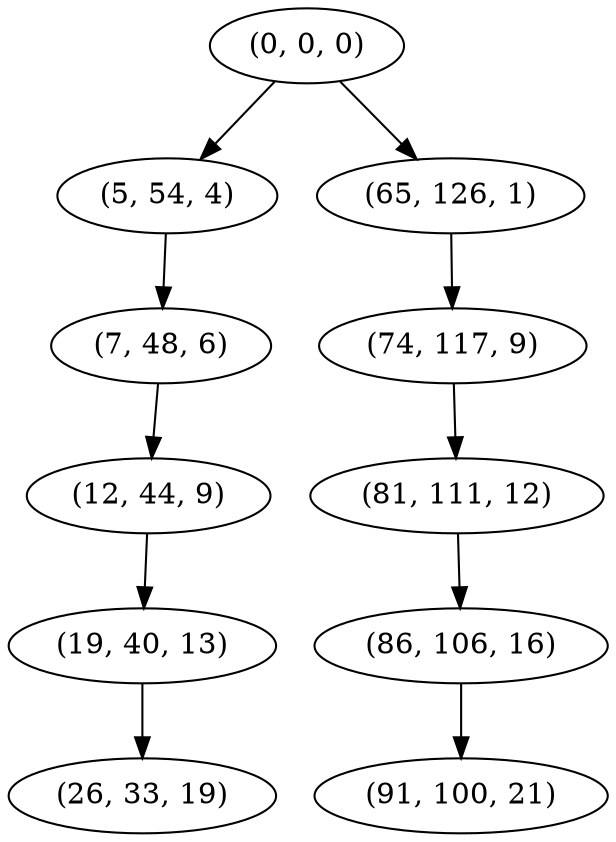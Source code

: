 digraph tree {
    "(0, 0, 0)";
    "(5, 54, 4)";
    "(7, 48, 6)";
    "(12, 44, 9)";
    "(19, 40, 13)";
    "(26, 33, 19)";
    "(65, 126, 1)";
    "(74, 117, 9)";
    "(81, 111, 12)";
    "(86, 106, 16)";
    "(91, 100, 21)";
    "(0, 0, 0)" -> "(5, 54, 4)";
    "(0, 0, 0)" -> "(65, 126, 1)";
    "(5, 54, 4)" -> "(7, 48, 6)";
    "(7, 48, 6)" -> "(12, 44, 9)";
    "(12, 44, 9)" -> "(19, 40, 13)";
    "(19, 40, 13)" -> "(26, 33, 19)";
    "(65, 126, 1)" -> "(74, 117, 9)";
    "(74, 117, 9)" -> "(81, 111, 12)";
    "(81, 111, 12)" -> "(86, 106, 16)";
    "(86, 106, 16)" -> "(91, 100, 21)";
}
